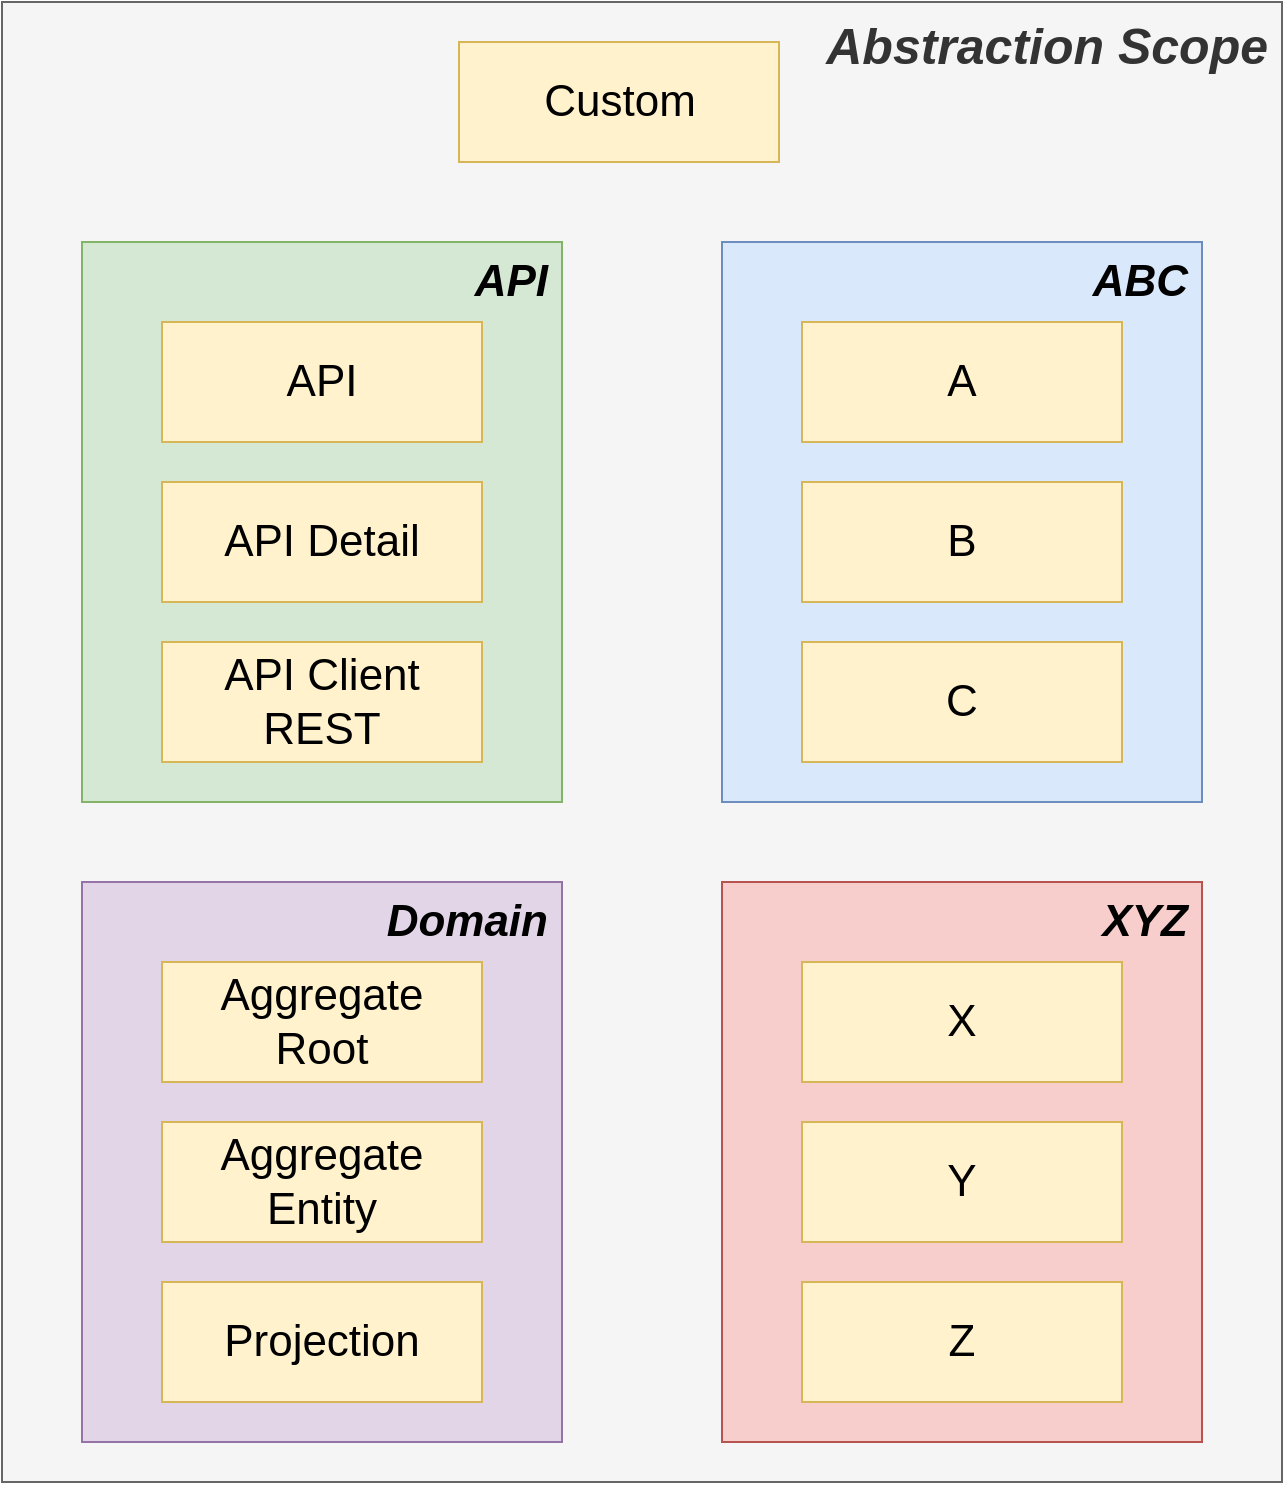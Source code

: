 <mxfile version="10.7.7" type="google"><diagram id="GnkJDhEkz5a-p9ZFHqT3" name="Page-1"><mxGraphModel dx="1502" dy="918" grid="1" gridSize="10" guides="1" tooltips="1" connect="1" arrows="1" fold="1" page="1" pageScale="1" pageWidth="1100" pageHeight="850" math="0" shadow="0"><root><mxCell id="0"/><mxCell id="1" parent="0"/><mxCell id="r2HZQuXeZZj05G49eKRf-18" value="Abstraction Scope" style="rounded=0;whiteSpace=wrap;html=1;fontSize=25;align=right;fillColor=#f5f5f5;strokeColor=#666666;fontColor=#333333;fontStyle=3;verticalAlign=top;spacingRight=5;" parent="1" vertex="1"><mxGeometry x="240" y="80" width="640" height="740" as="geometry"/></mxCell><mxCell id="r2HZQuXeZZj05G49eKRf-3" value="API" style="rounded=0;whiteSpace=wrap;html=1;fillColor=#d5e8d4;strokeColor=#82b366;fontSize=22;fontStyle=3;verticalAlign=top;align=right;spacingRight=5;" parent="1" vertex="1"><mxGeometry x="280" y="200" width="240" height="280" as="geometry"/></mxCell><mxCell id="r2HZQuXeZZj05G49eKRf-1" value="Custom" style="rounded=0;whiteSpace=wrap;html=1;fontSize=22;fillColor=#fff2cc;strokeColor=#d6b656;fontStyle=0" parent="1" vertex="1"><mxGeometry x="468.5" y="100" width="160" height="60" as="geometry"/></mxCell><mxCell id="r2HZQuXeZZj05G49eKRf-2" value="API" style="rounded=0;whiteSpace=wrap;html=1;fontSize=22;fillColor=#fff2cc;strokeColor=#d6b656;" parent="1" vertex="1"><mxGeometry x="320" y="240" width="160" height="60" as="geometry"/></mxCell><mxCell id="r2HZQuXeZZj05G49eKRf-4" value="API Detail" style="rounded=0;whiteSpace=wrap;html=1;fontSize=22;fillColor=#fff2cc;strokeColor=#d6b656;" parent="1" vertex="1"><mxGeometry x="320" y="320" width="160" height="60" as="geometry"/></mxCell><mxCell id="r2HZQuXeZZj05G49eKRf-5" value="API Client REST" style="rounded=0;whiteSpace=wrap;html=1;fontSize=22;fillColor=#fff2cc;strokeColor=#d6b656;" parent="1" vertex="1"><mxGeometry x="320" y="400" width="160" height="60" as="geometry"/></mxCell><mxCell id="r2HZQuXeZZj05G49eKRf-6" value="ABC" style="rounded=0;whiteSpace=wrap;html=1;fillColor=#dae8fc;strokeColor=#6c8ebf;fontSize=22;fontStyle=3;verticalAlign=top;align=right;spacingRight=5;" parent="1" vertex="1"><mxGeometry x="600" y="200" width="240" height="280" as="geometry"/></mxCell><mxCell id="r2HZQuXeZZj05G49eKRf-7" value="A" style="rounded=0;whiteSpace=wrap;html=1;fontSize=22;fillColor=#fff2cc;strokeColor=#d6b656;" parent="1" vertex="1"><mxGeometry x="640" y="240" width="160" height="60" as="geometry"/></mxCell><mxCell id="r2HZQuXeZZj05G49eKRf-8" value="B" style="rounded=0;whiteSpace=wrap;html=1;fontSize=22;fillColor=#fff2cc;strokeColor=#d6b656;" parent="1" vertex="1"><mxGeometry x="640" y="320" width="160" height="60" as="geometry"/></mxCell><mxCell id="r2HZQuXeZZj05G49eKRf-9" value="C" style="rounded=0;whiteSpace=wrap;html=1;fontSize=22;fillColor=#fff2cc;strokeColor=#d6b656;" parent="1" vertex="1"><mxGeometry x="640" y="400" width="160" height="60" as="geometry"/></mxCell><mxCell id="r2HZQuXeZZj05G49eKRf-10" value="Domain" style="rounded=0;whiteSpace=wrap;html=1;fillColor=#e1d5e7;strokeColor=#9673a6;fontSize=22;fontStyle=3;verticalAlign=top;align=right;spacingRight=5;" parent="1" vertex="1"><mxGeometry x="280" y="520" width="240" height="280" as="geometry"/></mxCell><mxCell id="r2HZQuXeZZj05G49eKRf-11" value="Aggregate &lt;br&gt;Root" style="rounded=0;whiteSpace=wrap;html=1;fontSize=22;fillColor=#fff2cc;strokeColor=#d6b656;" parent="1" vertex="1"><mxGeometry x="320" y="560" width="160" height="60" as="geometry"/></mxCell><mxCell id="r2HZQuXeZZj05G49eKRf-12" value="Aggregate Entity" style="rounded=0;whiteSpace=wrap;html=1;fontSize=22;fillColor=#fff2cc;strokeColor=#d6b656;" parent="1" vertex="1"><mxGeometry x="320" y="640" width="160" height="60" as="geometry"/></mxCell><mxCell id="r2HZQuXeZZj05G49eKRf-13" value="Projection" style="rounded=0;whiteSpace=wrap;html=1;fontSize=22;fillColor=#fff2cc;strokeColor=#d6b656;" parent="1" vertex="1"><mxGeometry x="320" y="720" width="160" height="60" as="geometry"/></mxCell><mxCell id="r2HZQuXeZZj05G49eKRf-14" value="XYZ" style="rounded=0;whiteSpace=wrap;html=1;fillColor=#f8cecc;strokeColor=#b85450;fontSize=22;fontStyle=3;verticalAlign=top;align=right;spacingRight=5;" parent="1" vertex="1"><mxGeometry x="600" y="520" width="240" height="280" as="geometry"/></mxCell><mxCell id="r2HZQuXeZZj05G49eKRf-15" value="X" style="rounded=0;whiteSpace=wrap;html=1;fontSize=22;fillColor=#fff2cc;strokeColor=#d6b656;" parent="1" vertex="1"><mxGeometry x="640" y="560" width="160" height="60" as="geometry"/></mxCell><mxCell id="r2HZQuXeZZj05G49eKRf-16" value="Y" style="rounded=0;whiteSpace=wrap;html=1;fontSize=22;fillColor=#fff2cc;strokeColor=#d6b656;" parent="1" vertex="1"><mxGeometry x="640" y="640" width="160" height="60" as="geometry"/></mxCell><mxCell id="zFeYVLX2cQzuFmxGSrYW-1" value="Z" style="rounded=0;whiteSpace=wrap;html=1;fontSize=22;fillColor=#fff2cc;strokeColor=#d6b656;" vertex="1" parent="1"><mxGeometry x="640" y="720" width="160" height="60" as="geometry"/></mxCell></root></mxGraphModel></diagram></mxfile>
